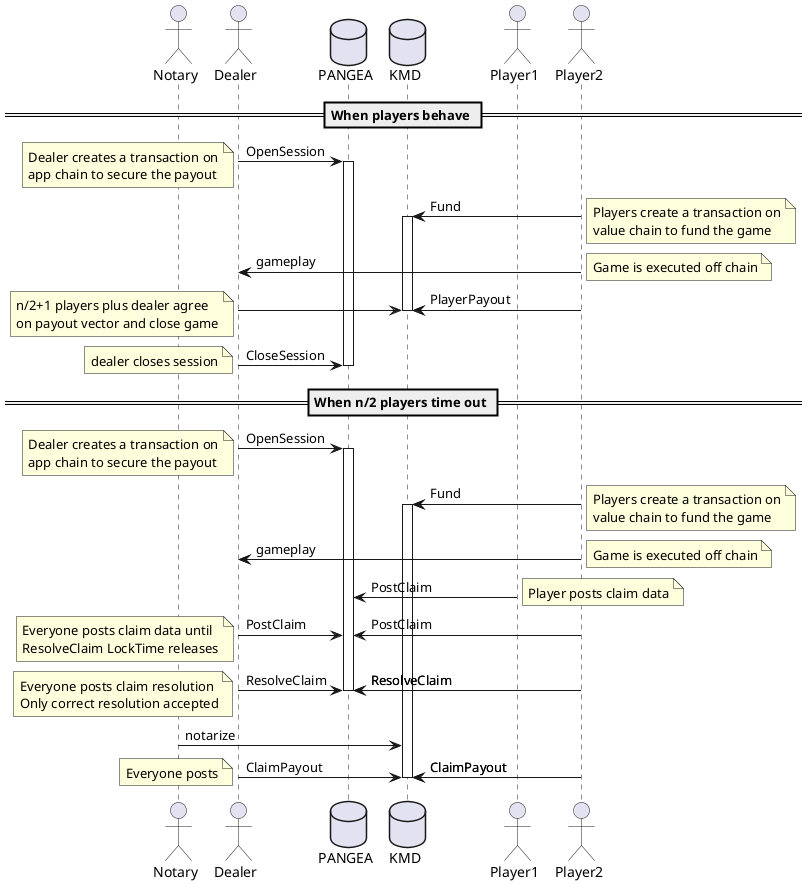 @startuml
!pragma teoz true
skinparam backgroundColor white
actor Notary
actor Dealer
database PANGEA
database KMD
actor Player1
actor Player2

== When players behave ==

Dealer -> PANGEA: OpenSession
activate PANGEA
note left: Dealer creates a transaction on\napp chain to secure the payout

Player1 -> KMD: Fund
& Player2 -> KMD: \t
activate KMD
note right: Players create a transaction on\nvalue chain to fund the game

Player1 -> Dealer: gameplay
& Player2 -> Dealer: \t
note right: Game is executed off chain

Player1 -> KMD: PlayerPayout
& Player2 -> KMD: \t
& Dealer -> KMD: \t
note left: n/2+1 players plus dealer agree\non payout vector and close game
deactivate KMD

Dealer -> PANGEA: CloseSession
deactivate PANGEA
note left: dealer closes session

== When n/2 players time out ==

Dealer -> PANGEA: OpenSession
activate PANGEA
note left: Dealer creates a transaction on\napp chain to secure the payout

Player1 -> KMD: Fund
& Player2 -> KMD: \t
activate KMD
note right: Players create a transaction on\nvalue chain to fund the game

Player1 -> Dealer: gameplay
& Player2 -> Dealer: \t
note right: Game is executed off chain

Player1 -> PANGEA: PostClaim
note right: Player posts claim data

Player2 -> PANGEA: PostClaim
& Dealer -> PANGEA: PostClaim
note left: Everyone posts claim data until\nResolveClaim LockTime releases

Player1 -> PANGEA: ResolveClaim
& Player2 -> PANGEA: ResolveClaim
& Dealer -> PANGEA: ResolveClaim
note left: Everyone posts claim resolution\nOnly correct resolution accepted
deactivate PANGEA

Notary -> KMD: notarize

Player1 -> KMD: ClaimPayout
& Player2 -> KMD: ClaimPayout
& Dealer -> KMD: ClaimPayout
note left: Everyone posts 

deactivate KMD

@enduml
